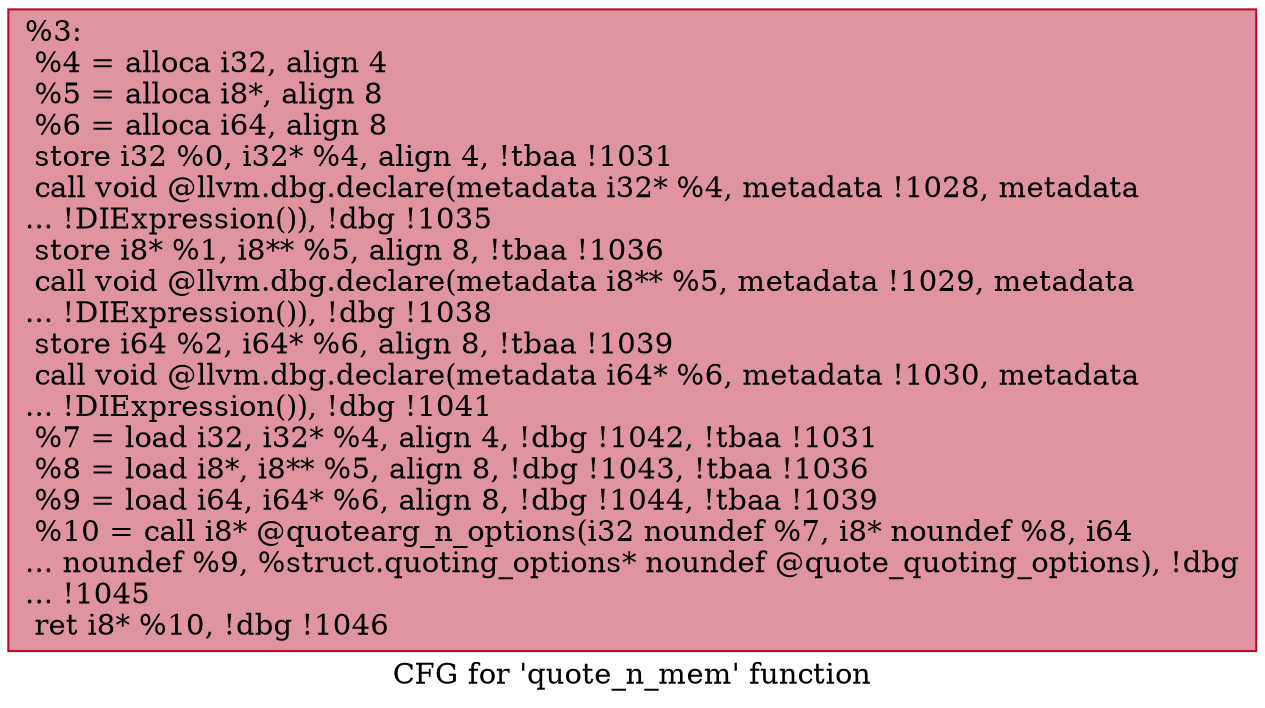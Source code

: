 digraph "CFG for 'quote_n_mem' function" {
	label="CFG for 'quote_n_mem' function";

	Node0x2487960 [shape=record,color="#b70d28ff", style=filled, fillcolor="#b70d2870",label="{%3:\l  %4 = alloca i32, align 4\l  %5 = alloca i8*, align 8\l  %6 = alloca i64, align 8\l  store i32 %0, i32* %4, align 4, !tbaa !1031\l  call void @llvm.dbg.declare(metadata i32* %4, metadata !1028, metadata\l... !DIExpression()), !dbg !1035\l  store i8* %1, i8** %5, align 8, !tbaa !1036\l  call void @llvm.dbg.declare(metadata i8** %5, metadata !1029, metadata\l... !DIExpression()), !dbg !1038\l  store i64 %2, i64* %6, align 8, !tbaa !1039\l  call void @llvm.dbg.declare(metadata i64* %6, metadata !1030, metadata\l... !DIExpression()), !dbg !1041\l  %7 = load i32, i32* %4, align 4, !dbg !1042, !tbaa !1031\l  %8 = load i8*, i8** %5, align 8, !dbg !1043, !tbaa !1036\l  %9 = load i64, i64* %6, align 8, !dbg !1044, !tbaa !1039\l  %10 = call i8* @quotearg_n_options(i32 noundef %7, i8* noundef %8, i64\l... noundef %9, %struct.quoting_options* noundef @quote_quoting_options), !dbg\l... !1045\l  ret i8* %10, !dbg !1046\l}"];
}

